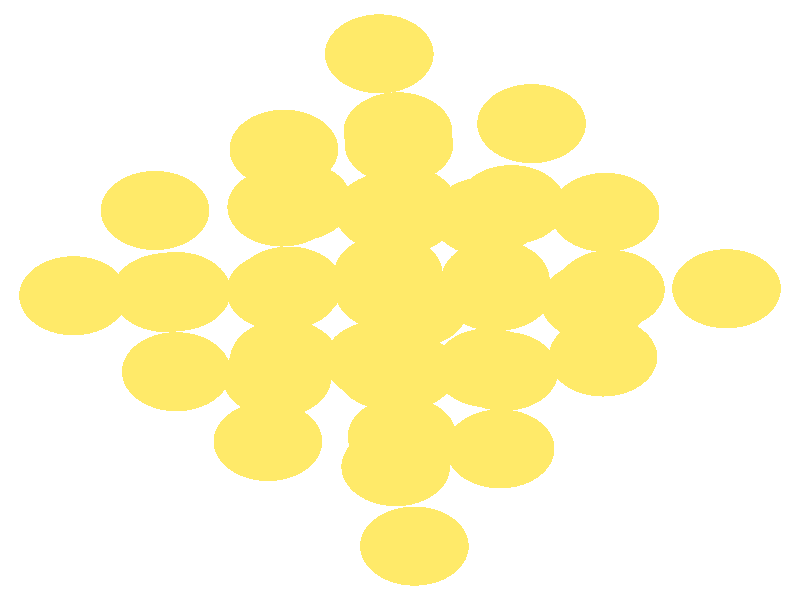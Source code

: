 #include "colors.inc"
#include "finish.inc"

global_settings {assumed_gamma 1 max_trace_level 6}
background {color White}
camera {orthographic
  right -15.02*x up 15.48*y
  direction 1.00*z
  location <0,0,50.00> look_at <0,0,0>}
light_source {<  2.00,   3.00,  40.00> color White
  area_light <0.70, 0, 0>, <0, 0.70, 0>, 3, 3
  adaptive 1 jitter}

#declare simple = finish {phong 0.7}
#declare pale = finish {ambient .5 diffuse .85 roughness .001 specular 0.200 }
#declare intermediate = finish {ambient 0.3 diffuse 0.6 specular 0.10 roughness 0.04 }
#declare vmd = finish {ambient .0 diffuse .65 phong 0.1 phong_size 40. specular 0.500 }
#declare jmol = finish {ambient .2 diffuse .6 specular 1 roughness .001 metallic}
#declare ase2 = finish {ambient 0.05 brilliance 3 diffuse 0.6 metallic specular 0.70 roughness 0.04 reflection 0.15}
#declare ase3 = finish {ambient .15 brilliance 2 diffuse .6 metallic specular 1. roughness .001 reflection .0}
#declare glass = finish {ambient .05 diffuse .3 specular 1. roughness .001}
#declare Rcell = 0.050;
#declare Rbond = 0.100;

#macro atom(LOC, R, COL, FIN)
  sphere{LOC, R texture{pigment{COL} finish{FIN}}}
#end
#macro constrain(LOC, R, COL, FIN)
union{torus{R, Rcell rotate 45*z texture{pigment{COL} finish{FIN}}}
      torus{R, Rcell rotate -45*z texture{pigment{COL} finish{FIN}}}
      translate LOC}
#end

atom(< -6.13,   0.11,  -5.45>, 1.02, rgb <1.00, 0.82, 0.14>, ase3) // #0 
atom(< -4.20,  -1.85,  -6.11>, 1.02, rgb <1.00, 0.82, 0.14>, ase3) // #1 
atom(< -4.20,   0.22,  -7.64>, 1.02, rgb <1.00, 0.82, 0.14>, ase3) // #2 
atom(< -4.39,   0.19,  -3.70>, 1.02, rgb <1.00, 0.82, 0.14>, ase3) // #3 
atom(< -4.60,   2.31,  -5.95>, 1.02, rgb <1.00, 0.82, 0.14>, ase3) // #4 
atom(< -2.48,  -3.65,  -6.06>, 1.02, rgb <1.00, 0.82, 0.14>, ase3) // #5 
atom(<  0.27,  -6.35,  -6.41>, 1.02, rgb <1.00, 0.82, 0.14>, ase3) // #6 
atom(<  0.04,  -3.52,  -8.01>, 1.02, rgb <1.00, 0.82, 0.14>, ase3) // #7 
atom(< -0.08,  -4.30,  -3.78>, 1.02, rgb <1.00, 0.82, 0.14>, ase3) // #8 
atom(< -2.09,   0.36,  -9.84>, 1.02, rgb <1.00, 0.82, 0.14>, ase3) // #9 
atom(< -0.40,  -1.56, -10.15>, 1.02, rgb <1.00, 0.82, 0.14>, ase3) // #10 
atom(< -0.22,   0.67, -12.23>, 1.02, rgb <1.00, 0.82, 0.14>, ase3) // #11 
atom(< -2.17,  -1.53,  -7.94>, 1.02, rgb <1.00, 0.82, 0.14>, ase3) // #12 
atom(< -2.24,   0.23,  -5.81>, 1.02, rgb <1.00, 0.82, 0.14>, ase3) // #13 
atom(< -0.20,  -1.81,  -5.81>, 1.02, rgb <1.00, 0.82, 0.14>, ase3) // #14 
atom(< -0.20,   0.23,  -7.85>, 1.02, rgb <1.00, 0.82, 0.14>, ase3) // #15 
atom(< -2.31,  -2.00,  -3.98>, 1.02, rgb <1.00, 0.82, 0.14>, ase3) // #16 
atom(< -2.16,   0.25,  -1.85>, 1.02, rgb <1.00, 0.82, 0.14>, ase3) // #17 
atom(<  0.04,  -1.83,  -1.96>, 1.02, rgb <1.00, 0.82, 0.14>, ase3) // #18 
atom(< -0.20,   0.23,  -3.77>, 1.02, rgb <1.00, 0.82, 0.14>, ase3) // #19 
atom(<  0.26,  -0.20,   0.00>, 1.02, rgb <1.00, 0.82, 0.14>, ase3) // #20 
atom(<  0.05,   2.44,  -9.91>, 1.02, rgb <1.00, 0.82, 0.14>, ase3) // #21 
atom(< -2.22,   2.40,  -7.73>, 1.02, rgb <1.00, 0.82, 0.14>, ase3) // #22 
atom(< -2.18,   3.89,  -5.85>, 1.02, rgb <1.00, 0.82, 0.14>, ase3) // #23 
atom(< -0.20,   2.27,  -5.81>, 1.02, rgb <1.00, 0.82, 0.14>, ase3) // #24 
atom(< -0.04,   4.34,  -7.74>, 1.02, rgb <1.00, 0.82, 0.14>, ase3) // #25 
atom(< -1.93,   2.55,  -3.61>, 1.02, rgb <1.00, 0.82, 0.14>, ase3) // #26 
atom(<  0.04,   2.22,  -1.84>, 1.02, rgb <1.00, 0.82, 0.14>, ase3) // #27 
atom(< -0.02,   4.02,  -3.74>, 1.02, rgb <1.00, 0.82, 0.14>, ase3) // #28 
atom(< -0.39,   6.35,  -5.51>, 1.02, rgb <1.00, 0.82, 0.14>, ase3) // #29 
atom(<  1.88,  -3.84,  -6.23>, 1.02, rgb <1.00, 0.82, 0.14>, ase3) // #30 
atom(<  1.79,   0.52,  -9.93>, 1.02, rgb <1.00, 0.82, 0.14>, ase3) // #31 
atom(<  1.95,  -1.84,  -7.92>, 1.02, rgb <1.00, 0.82, 0.14>, ase3) // #32 
atom(<  1.84,   0.23,  -5.81>, 1.02, rgb <1.00, 0.82, 0.14>, ase3) // #33 
atom(<  3.81,  -1.47,  -5.54>, 1.02, rgb <1.00, 0.82, 0.14>, ase3) // #34 
atom(<  3.95,   0.27,  -7.82>, 1.02, rgb <1.00, 0.82, 0.14>, ase3) // #35 
atom(<  1.66,  -1.75,  -3.71>, 1.02, rgb <1.00, 0.82, 0.14>, ase3) // #36 
atom(<  1.78,   0.22,  -2.03>, 1.02, rgb <1.00, 0.82, 0.14>, ase3) // #37 
atom(<  3.66,  -0.04,  -3.69>, 1.02, rgb <1.00, 0.82, 0.14>, ase3) // #38 
atom(<  1.61,   2.15,  -7.80>, 1.02, rgb <1.00, 0.82, 0.14>, ase3) // #39 
atom(<  2.47,   4.55,  -5.71>, 1.02, rgb <1.00, 0.82, 0.14>, ase3) // #40 
atom(<  3.85,   2.26,  -5.77>, 1.02, rgb <1.00, 0.82, 0.14>, ase3) // #41 
atom(<  2.09,   2.46,  -3.75>, 1.02, rgb <1.00, 0.82, 0.14>, ase3) // #42 
atom(<  6.13,   0.29,  -5.89>, 1.02, rgb <1.00, 0.82, 0.14>, ase3) // #43 
